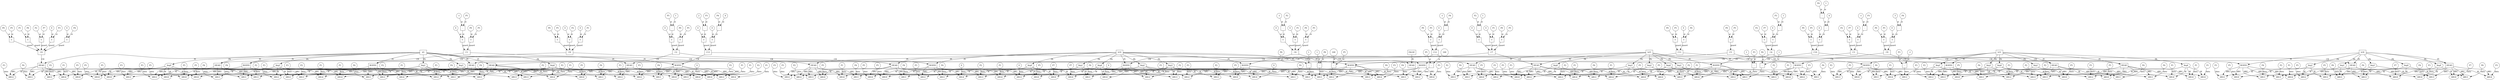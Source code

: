 // Horn Graph
digraph {
	"predicate_0" [label="h5"  nodeName="predicate_0" class=predicateName GNNNodeID=0 shape="box"]
	"predicateArgument_0" [label="Arg0"  nodeName="predicateArgument_0" class=predicateArgument GNNNodeID=1 shape="ellipse"]
		"predicate_0" -> "predicateArgument_0" [ label="PA"]
	"predicateArgument_1" [label="Arg1"  nodeName="predicateArgument_1" class=predicateArgument GNNNodeID=2 shape="ellipse"]
		"predicate_0" -> "predicateArgument_1" [ label="PA"]
	"predicateArgument_2" [label="Arg2"  nodeName="predicateArgument_2" class=predicateArgument GNNNodeID=3 shape="ellipse"]
		"predicate_0" -> "predicateArgument_2" [ label="PA"]
	"predicateArgument_3" [label="Arg3"  nodeName="predicateArgument_3" class=predicateArgument GNNNodeID=4 shape="ellipse"]
		"predicate_0" -> "predicateArgument_3" [ label="PA"]
	"predicateArgument_4" [label="Arg4"  nodeName="predicateArgument_4" class=predicateArgument GNNNodeID=5 shape="ellipse"]
		"predicate_0" -> "predicateArgument_4" [ label="PA"]
	"predicate_1" [label="h10"  nodeName="predicate_1" class=predicateName GNNNodeID=6 shape="box"]
	"predicateArgument_5" [label="Arg0"  nodeName="predicateArgument_5" class=predicateArgument GNNNodeID=7 shape="ellipse"]
		"predicate_1" -> "predicateArgument_5" [ label="PA"]
	"predicateArgument_6" [label="Arg1"  nodeName="predicateArgument_6" class=predicateArgument GNNNodeID=8 shape="ellipse"]
		"predicate_1" -> "predicateArgument_6" [ label="PA"]
	"predicateArgument_7" [label="Arg2"  nodeName="predicateArgument_7" class=predicateArgument GNNNodeID=9 shape="ellipse"]
		"predicate_1" -> "predicateArgument_7" [ label="PA"]
	"predicateArgument_8" [label="Arg3"  nodeName="predicateArgument_8" class=predicateArgument GNNNodeID=10 shape="ellipse"]
		"predicate_1" -> "predicateArgument_8" [ label="PA"]
	"predicateArgument_9" [label="Arg4"  nodeName="predicateArgument_9" class=predicateArgument GNNNodeID=11 shape="ellipse"]
		"predicate_1" -> "predicateArgument_9" [ label="PA"]
	"predicate_2" [label="h18"  nodeName="predicate_2" class=predicateName GNNNodeID=12 shape="box"]
	"predicateArgument_10" [label="Arg0"  nodeName="predicateArgument_10" class=predicateArgument GNNNodeID=13 shape="ellipse"]
		"predicate_2" -> "predicateArgument_10" [ label="PA"]
	"predicateArgument_11" [label="Arg1"  nodeName="predicateArgument_11" class=predicateArgument GNNNodeID=14 shape="ellipse"]
		"predicate_2" -> "predicateArgument_11" [ label="PA"]
	"predicateArgument_12" [label="Arg2"  nodeName="predicateArgument_12" class=predicateArgument GNNNodeID=15 shape="ellipse"]
		"predicate_2" -> "predicateArgument_12" [ label="PA"]
	"predicateArgument_13" [label="Arg3"  nodeName="predicateArgument_13" class=predicateArgument GNNNodeID=16 shape="ellipse"]
		"predicate_2" -> "predicateArgument_13" [ label="PA"]
	"predicateArgument_14" [label="Arg4"  nodeName="predicateArgument_14" class=predicateArgument GNNNodeID=17 shape="ellipse"]
		"predicate_2" -> "predicateArgument_14" [ label="PA"]
	"predicate_3" [label="h25"  nodeName="predicate_3" class=predicateName GNNNodeID=18 shape="box"]
	"predicateArgument_15" [label="Arg0"  nodeName="predicateArgument_15" class=predicateArgument GNNNodeID=19 shape="ellipse"]
		"predicate_3" -> "predicateArgument_15" [ label="PA"]
	"predicateArgument_16" [label="Arg1"  nodeName="predicateArgument_16" class=predicateArgument GNNNodeID=20 shape="ellipse"]
		"predicate_3" -> "predicateArgument_16" [ label="PA"]
	"predicateArgument_17" [label="Arg2"  nodeName="predicateArgument_17" class=predicateArgument GNNNodeID=21 shape="ellipse"]
		"predicate_3" -> "predicateArgument_17" [ label="PA"]
	"predicateArgument_18" [label="Arg3"  nodeName="predicateArgument_18" class=predicateArgument GNNNodeID=22 shape="ellipse"]
		"predicate_3" -> "predicateArgument_18" [ label="PA"]
	"predicateArgument_19" [label="Arg4"  nodeName="predicateArgument_19" class=predicateArgument GNNNodeID=23 shape="ellipse"]
		"predicate_3" -> "predicateArgument_19" [ label="PA"]
	"predicate_4" [label="h31"  nodeName="predicate_4" class=predicateName GNNNodeID=24 shape="box"]
	"predicateArgument_20" [label="Arg0"  nodeName="predicateArgument_20" class=predicateArgument GNNNodeID=25 shape="ellipse"]
		"predicate_4" -> "predicateArgument_20" [ label="PA"]
	"predicateArgument_21" [label="Arg1"  nodeName="predicateArgument_21" class=predicateArgument GNNNodeID=26 shape="ellipse"]
		"predicate_4" -> "predicateArgument_21" [ label="PA"]
	"predicateArgument_22" [label="Arg2"  nodeName="predicateArgument_22" class=predicateArgument GNNNodeID=27 shape="ellipse"]
		"predicate_4" -> "predicateArgument_22" [ label="PA"]
	"predicateArgument_23" [label="Arg3"  nodeName="predicateArgument_23" class=predicateArgument GNNNodeID=28 shape="ellipse"]
		"predicate_4" -> "predicateArgument_23" [ label="PA"]
	"predicateArgument_24" [label="Arg4"  nodeName="predicateArgument_24" class=predicateArgument GNNNodeID=29 shape="ellipse"]
		"predicate_4" -> "predicateArgument_24" [ label="PA"]
	"predicate_5" [label="FALSE"  nodeName="predicate_5" class=predicateName GNNNodeID=30 shape="box"]
	"clause_0" [label="C0"  nodeName="clause_0" class=clause GNNNodeID=31 shape="box"]
	"=_32" [label="="  nodeName="=_32" class=operator GNNNodeID=32 shape="square"]
		"=_32" -> "clause_0" [ label="guard"]
	"0_33" [label="0"  nodeName="0_33" class=constant GNNNodeID=33 shape="circle"]
		"0_33" -> "=_32" [ label="st"]
	"P3_34" [label="P3"  nodeName="P3_34" class=symbolicConstant GNNNodeID=34 shape="circle"]
		"P3_34" -> "=_32" [ label="st"]
	"=_35" [label="="  nodeName="=_35" class=operator GNNNodeID=35 shape="square"]
		"=_35" -> "clause_0" [ label="guard"]
	"0_36" [label="0"  nodeName="0_36" class=constant GNNNodeID=36 shape="circle"]
		"0_36" -> "=_35" [ label="st"]
	"P4_37" [label="P4"  nodeName="P4_37" class=symbolicConstant GNNNodeID=37 shape="circle"]
		"P4_37" -> "=_35" [ label="st"]
	"=_38" [label="="  nodeName="=_38" class=operator GNNNodeID=38 shape="square"]
		"=_38" -> "clause_0" [ label="guard"]
	"P0_39" [label="P0"  nodeName="P0_39" class=symbolicConstant GNNNodeID=39 shape="circle"]
		"P0_39" -> "=_38" [ label="st"]
	"P5_40" [label="P5"  nodeName="P5_40" class=symbolicConstant GNNNodeID=40 shape="circle"]
		"P5_40" -> "=_38" [ label="st"]
	"=_41" [label="="  nodeName="=_41" class=operator GNNNodeID=41 shape="square"]
		"=_41" -> "clause_0" [ label="guard"]
	"P1_42" [label="P1"  nodeName="P1_42" class=symbolicConstant GNNNodeID=42 shape="circle"]
		"P1_42" -> "=_41" [ label="st"]
	"P6_43" [label="P6"  nodeName="P6_43" class=symbolicConstant GNNNodeID=43 shape="circle"]
		"P6_43" -> "=_41" [ label="st"]
	"=_44" [label="="  nodeName="=_44" class=operator GNNNodeID=44 shape="square"]
		"=_44" -> "clause_0" [ label="guard"]
	"P2_45" [label="P2"  nodeName="P2_45" class=symbolicConstant GNNNodeID=45 shape="circle"]
		"P2_45" -> "=_44" [ label="st"]
	"P7_46" [label="P7"  nodeName="P7_46" class=symbolicConstant GNNNodeID=46 shape="circle"]
		"P7_46" -> "=_44" [ label="st"]
	"clauseHead_0" [label="HEAD"  nodeName="clauseHead_0" class=clauseHead GNNNodeID=47 shape="box"]
		"clause_0" -> "clauseHead_0" [ label="CH"]
		"predicate_0" -> "clauseHead_0" [ label="PI"]
	"clauseArgument_0" [label="ARG0"  nodeName="clauseArgument_0" class=clauseArg GNNNodeID=48 shape="ellipse"]
		"clauseHead_0" -> "clauseArgument_0" [ label="ARG"]
		"predicateArgument_0" -> "clauseArgument_0" [ label="AI"]
	"P5_49" [label="P5"  nodeName="P5_49" class=symbolicConstant GNNNodeID=49 shape="circle"]
		"P5_49" -> "clauseArgument_0" [ label="data"]
	"clauseArgument_1" [label="ARG1"  nodeName="clauseArgument_1" class=clauseArg GNNNodeID=50 shape="ellipse"]
		"clauseHead_0" -> "clauseArgument_1" [ label="ARG"]
		"predicateArgument_1" -> "clauseArgument_1" [ label="AI"]
	"P4_51" [label="P4"  nodeName="P4_51" class=symbolicConstant GNNNodeID=51 shape="circle"]
		"P4_51" -> "clauseArgument_1" [ label="data"]
	"clauseArgument_2" [label="ARG2"  nodeName="clauseArgument_2" class=clauseArg GNNNodeID=52 shape="ellipse"]
		"clauseHead_0" -> "clauseArgument_2" [ label="ARG"]
		"predicateArgument_2" -> "clauseArgument_2" [ label="AI"]
	"P3_53" [label="P3"  nodeName="P3_53" class=symbolicConstant GNNNodeID=53 shape="circle"]
		"P3_53" -> "clauseArgument_2" [ label="data"]
	"clauseArgument_3" [label="ARG3"  nodeName="clauseArgument_3" class=clauseArg GNNNodeID=54 shape="ellipse"]
		"clauseHead_0" -> "clauseArgument_3" [ label="ARG"]
		"predicateArgument_3" -> "clauseArgument_3" [ label="AI"]
	"P2_55" [label="P2"  nodeName="P2_55" class=symbolicConstant GNNNodeID=55 shape="circle"]
		"P2_55" -> "clauseArgument_3" [ label="data"]
	"clauseArgument_4" [label="ARG4"  nodeName="clauseArgument_4" class=clauseArg GNNNodeID=56 shape="ellipse"]
		"clauseHead_0" -> "clauseArgument_4" [ label="ARG"]
		"predicateArgument_4" -> "clauseArgument_4" [ label="AI"]
	"P1_57" [label="P1"  nodeName="P1_57" class=symbolicConstant GNNNodeID=57 shape="circle"]
		"P1_57" -> "clauseArgument_4" [ label="data"]
	"clause_1" [label="C1"  nodeName="clause_1" class=clause GNNNodeID=58 shape="box"]
	">=_59" [label="="  nodeName=">=_59" class=operator GNNNodeID=59 shape="square"]
		">=_59" -> "clause_1" [ label="guard"]
	"0_60" [label="0"  nodeName="0_60" class=constant GNNNodeID=60 shape="circle"]
		"0_60" -> ">=_59" [ label="st"]
	"-_61" [label="-"  nodeName="-_61" class=operator GNNNodeID=61 shape="square"]
		"-_61" -> ">=_59" [ label="st"]
	"-1_62" [label="-1"  nodeName="-1_62" class=constant GNNNodeID=62 shape="circle"]
		"-1_62" -> "-_61" [ label="st"]
	"P5_63" [label="P5"  nodeName="P5_63" class=symbolicConstant GNNNodeID=63 shape="circle"]
		"P5_63" -> "-_61" [ label="st"]
	"=_64" [label="="  nodeName="=_64" class=operator GNNNodeID=64 shape="square"]
		"=_64" -> "clause_1" [ label="guard"]
	"P0_65" [label="P0"  nodeName="P0_65" class=symbolicConstant GNNNodeID=65 shape="circle"]
		"P0_65" -> "=_64" [ label="st"]
	"P5_66" [label="P5"  nodeName="P5_66" class=symbolicConstant GNNNodeID=66 shape="circle"]
		"P5_66" -> "=_64" [ label="st"]
	"clauseHead_1" [label="HEAD"  nodeName="clauseHead_1" class=clauseHead GNNNodeID=67 shape="box"]
		"clause_1" -> "clauseHead_1" [ label="CH"]
		"predicate_1" -> "clauseHead_1" [ label="PI"]
	"clauseArgument_5" [label="ARG0"  nodeName="clauseArgument_5" class=clauseArg GNNNodeID=68 shape="ellipse"]
		"clauseHead_1" -> "clauseArgument_5" [ label="ARG"]
		"predicateArgument_5" -> "clauseArgument_5" [ label="AI"]
	"P5_69" [label="P5"  nodeName="P5_69" class=symbolicConstant GNNNodeID=69 shape="circle"]
		"P5_69" -> "clauseArgument_5" [ label="data"]
	"clauseArgument_6" [label="ARG1"  nodeName="clauseArgument_6" class=clauseArg GNNNodeID=70 shape="ellipse"]
		"clauseHead_1" -> "clauseArgument_6" [ label="ARG"]
		"predicateArgument_6" -> "clauseArgument_6" [ label="AI"]
	"P4_71" [label="P4"  nodeName="P4_71" class=symbolicConstant GNNNodeID=71 shape="circle"]
		"P4_71" -> "clauseArgument_6" [ label="data"]
	"clauseArgument_7" [label="ARG2"  nodeName="clauseArgument_7" class=clauseArg GNNNodeID=72 shape="ellipse"]
		"clauseHead_1" -> "clauseArgument_7" [ label="ARG"]
		"predicateArgument_7" -> "clauseArgument_7" [ label="AI"]
	"P3_73" [label="P3"  nodeName="P3_73" class=symbolicConstant GNNNodeID=73 shape="circle"]
		"P3_73" -> "clauseArgument_7" [ label="data"]
	"clauseArgument_8" [label="ARG3"  nodeName="clauseArgument_8" class=clauseArg GNNNodeID=74 shape="ellipse"]
		"clauseHead_1" -> "clauseArgument_8" [ label="ARG"]
		"predicateArgument_8" -> "clauseArgument_8" [ label="AI"]
	"P2_75" [label="P2"  nodeName="P2_75" class=symbolicConstant GNNNodeID=75 shape="circle"]
		"P2_75" -> "clauseArgument_8" [ label="data"]
	"clauseArgument_9" [label="ARG4"  nodeName="clauseArgument_9" class=clauseArg GNNNodeID=76 shape="ellipse"]
		"clauseHead_1" -> "clauseArgument_9" [ label="ARG"]
		"predicateArgument_9" -> "clauseArgument_9" [ label="AI"]
	"P1_77" [label="P1"  nodeName="P1_77" class=symbolicConstant GNNNodeID=77 shape="circle"]
		"P1_77" -> "clauseArgument_9" [ label="data"]
	"clauseBody_0" [label="BODY0"  nodeName="clauseBody_0" class=clauseBody GNNNodeID=78 shape="box"]
		"clause_1" -> "clauseBody_0" [ label="CB"]
		"predicate_0" -> "clauseBody_0" [ label="PI"]
	"clauseArgument_10" [label="ARG0"  nodeName="clauseArgument_10" class=clauseArg GNNNodeID=79 shape="ellipse"]
		"clauseBody_0" -> "clauseArgument_10" [ label="ARG"]
		"predicateArgument_0" -> "clauseArgument_10" [ label="AI"]
	"P5_80" [label="P5"  nodeName="P5_80" class=symbolicConstant GNNNodeID=80 shape="circle"]
		"P5_80" -> "clauseArgument_10" [ label="data"]
	"clauseArgument_11" [label="ARG1"  nodeName="clauseArgument_11" class=clauseArg GNNNodeID=81 shape="ellipse"]
		"clauseBody_0" -> "clauseArgument_11" [ label="ARG"]
		"predicateArgument_1" -> "clauseArgument_11" [ label="AI"]
	"P4_82" [label="P4"  nodeName="P4_82" class=symbolicConstant GNNNodeID=82 shape="circle"]
		"P4_82" -> "clauseArgument_11" [ label="data"]
	"clauseArgument_12" [label="ARG2"  nodeName="clauseArgument_12" class=clauseArg GNNNodeID=83 shape="ellipse"]
		"clauseBody_0" -> "clauseArgument_12" [ label="ARG"]
		"predicateArgument_2" -> "clauseArgument_12" [ label="AI"]
	"P3_84" [label="P3"  nodeName="P3_84" class=symbolicConstant GNNNodeID=84 shape="circle"]
		"P3_84" -> "clauseArgument_12" [ label="data"]
	"clauseArgument_13" [label="ARG3"  nodeName="clauseArgument_13" class=clauseArg GNNNodeID=85 shape="ellipse"]
		"clauseBody_0" -> "clauseArgument_13" [ label="ARG"]
		"predicateArgument_3" -> "clauseArgument_13" [ label="AI"]
	"P2_86" [label="P2"  nodeName="P2_86" class=symbolicConstant GNNNodeID=86 shape="circle"]
		"P2_86" -> "clauseArgument_13" [ label="data"]
	"clauseArgument_14" [label="ARG4"  nodeName="clauseArgument_14" class=clauseArg GNNNodeID=87 shape="ellipse"]
		"clauseBody_0" -> "clauseArgument_14" [ label="ARG"]
		"predicateArgument_4" -> "clauseArgument_14" [ label="AI"]
	"P1_88" [label="P1"  nodeName="P1_88" class=symbolicConstant GNNNodeID=88 shape="circle"]
		"P1_88" -> "clauseArgument_14" [ label="data"]
	"clause_2" [label="C2"  nodeName="clause_2" class=clause GNNNodeID=89 shape="box"]
	">=_90" [label="="  nodeName=">=_90" class=operator GNNNodeID=90 shape="square"]
		">=_90" -> "clause_2" [ label="guard"]
	"0_91" [label="0"  nodeName="0_91" class=constant GNNNodeID=91 shape="circle"]
		"0_91" -> ">=_90" [ label="st"]
	"-_92" [label="-"  nodeName="-_92" class=operator GNNNodeID=92 shape="square"]
		"-_92" -> ">=_90" [ label="st"]
	"P5_93" [label="P5"  nodeName="P5_93" class=symbolicConstant GNNNodeID=93 shape="circle"]
		"P5_93" -> "-_92" [ label="st"]
	"1_94" [label="1"  nodeName="1_94" class=constant GNNNodeID=94 shape="circle"]
		"1_94" -> "-_92" [ label="st"]
	"=_95" [label="="  nodeName="=_95" class=operator GNNNodeID=95 shape="square"]
		"=_95" -> "clause_2" [ label="guard"]
	"P0_96" [label="P0"  nodeName="P0_96" class=symbolicConstant GNNNodeID=96 shape="circle"]
		"P0_96" -> "=_95" [ label="st"]
	"P5_97" [label="P5"  nodeName="P5_97" class=symbolicConstant GNNNodeID=97 shape="circle"]
		"P5_97" -> "=_95" [ label="st"]
	"clauseHead_2" [label="HEAD"  nodeName="clauseHead_2" class=clauseHead GNNNodeID=98 shape="box"]
		"clause_2" -> "clauseHead_2" [ label="CH"]
		"predicate_1" -> "clauseHead_2" [ label="PI"]
	"clauseArgument_15" [label="ARG0"  nodeName="clauseArgument_15" class=clauseArg GNNNodeID=99 shape="ellipse"]
		"clauseHead_2" -> "clauseArgument_15" [ label="ARG"]
		"predicateArgument_5" -> "clauseArgument_15" [ label="AI"]
	"P5_100" [label="P5"  nodeName="P5_100" class=symbolicConstant GNNNodeID=100 shape="circle"]
		"P5_100" -> "clauseArgument_15" [ label="data"]
	"clauseArgument_16" [label="ARG1"  nodeName="clauseArgument_16" class=clauseArg GNNNodeID=101 shape="ellipse"]
		"clauseHead_2" -> "clauseArgument_16" [ label="ARG"]
		"predicateArgument_6" -> "clauseArgument_16" [ label="AI"]
	"P4_102" [label="P4"  nodeName="P4_102" class=symbolicConstant GNNNodeID=102 shape="circle"]
		"P4_102" -> "clauseArgument_16" [ label="data"]
	"clauseArgument_17" [label="ARG2"  nodeName="clauseArgument_17" class=clauseArg GNNNodeID=103 shape="ellipse"]
		"clauseHead_2" -> "clauseArgument_17" [ label="ARG"]
		"predicateArgument_7" -> "clauseArgument_17" [ label="AI"]
	"P3_104" [label="P3"  nodeName="P3_104" class=symbolicConstant GNNNodeID=104 shape="circle"]
		"P3_104" -> "clauseArgument_17" [ label="data"]
	"clauseArgument_18" [label="ARG3"  nodeName="clauseArgument_18" class=clauseArg GNNNodeID=105 shape="ellipse"]
		"clauseHead_2" -> "clauseArgument_18" [ label="ARG"]
		"predicateArgument_8" -> "clauseArgument_18" [ label="AI"]
	"P2_106" [label="P2"  nodeName="P2_106" class=symbolicConstant GNNNodeID=106 shape="circle"]
		"P2_106" -> "clauseArgument_18" [ label="data"]
	"clauseArgument_19" [label="ARG4"  nodeName="clauseArgument_19" class=clauseArg GNNNodeID=107 shape="ellipse"]
		"clauseHead_2" -> "clauseArgument_19" [ label="ARG"]
		"predicateArgument_9" -> "clauseArgument_19" [ label="AI"]
	"P1_108" [label="P1"  nodeName="P1_108" class=symbolicConstant GNNNodeID=108 shape="circle"]
		"P1_108" -> "clauseArgument_19" [ label="data"]
	"clauseBody_1" [label="BODY0"  nodeName="clauseBody_1" class=clauseBody GNNNodeID=109 shape="box"]
		"clause_2" -> "clauseBody_1" [ label="CB"]
		"predicate_0" -> "clauseBody_1" [ label="PI"]
	"clauseArgument_20" [label="ARG0"  nodeName="clauseArgument_20" class=clauseArg GNNNodeID=110 shape="ellipse"]
		"clauseBody_1" -> "clauseArgument_20" [ label="ARG"]
		"predicateArgument_0" -> "clauseArgument_20" [ label="AI"]
	"P5_111" [label="P5"  nodeName="P5_111" class=symbolicConstant GNNNodeID=111 shape="circle"]
		"P5_111" -> "clauseArgument_20" [ label="data"]
	"clauseArgument_21" [label="ARG1"  nodeName="clauseArgument_21" class=clauseArg GNNNodeID=112 shape="ellipse"]
		"clauseBody_1" -> "clauseArgument_21" [ label="ARG"]
		"predicateArgument_1" -> "clauseArgument_21" [ label="AI"]
	"P4_113" [label="P4"  nodeName="P4_113" class=symbolicConstant GNNNodeID=113 shape="circle"]
		"P4_113" -> "clauseArgument_21" [ label="data"]
	"clauseArgument_22" [label="ARG2"  nodeName="clauseArgument_22" class=clauseArg GNNNodeID=114 shape="ellipse"]
		"clauseBody_1" -> "clauseArgument_22" [ label="ARG"]
		"predicateArgument_2" -> "clauseArgument_22" [ label="AI"]
	"P3_115" [label="P3"  nodeName="P3_115" class=symbolicConstant GNNNodeID=115 shape="circle"]
		"P3_115" -> "clauseArgument_22" [ label="data"]
	"clauseArgument_23" [label="ARG3"  nodeName="clauseArgument_23" class=clauseArg GNNNodeID=116 shape="ellipse"]
		"clauseBody_1" -> "clauseArgument_23" [ label="ARG"]
		"predicateArgument_3" -> "clauseArgument_23" [ label="AI"]
	"P2_117" [label="P2"  nodeName="P2_117" class=symbolicConstant GNNNodeID=117 shape="circle"]
		"P2_117" -> "clauseArgument_23" [ label="data"]
	"clauseArgument_24" [label="ARG4"  nodeName="clauseArgument_24" class=clauseArg GNNNodeID=118 shape="ellipse"]
		"clauseBody_1" -> "clauseArgument_24" [ label="ARG"]
		"predicateArgument_4" -> "clauseArgument_24" [ label="AI"]
	"P1_119" [label="P1"  nodeName="P1_119" class=symbolicConstant GNNNodeID=119 shape="circle"]
		"P1_119" -> "clauseArgument_24" [ label="data"]
	"clause_3" [label="C3"  nodeName="clause_3" class=clause GNNNodeID=120 shape="box"]
	">=_121" [label="="  nodeName=">=_121" class=operator GNNNodeID=121 shape="square"]
		">=_121" -> "clause_3" [ label="guard"]
	"0_122" [label="0"  nodeName="0_122" class=constant GNNNodeID=122 shape="circle"]
		"0_122" -> ">=_121" [ label="st"]
	"-_123" [label="-"  nodeName="-_123" class=operator GNNNodeID=123 shape="square"]
		"-_123" -> ">=_121" [ label="st"]
	"-1_124" [label="-1"  nodeName="-1_124" class=constant GNNNodeID=124 shape="circle"]
		"-1_124" -> "-_123" [ label="st"]
	"P3_125" [label="P3"  nodeName="P3_125" class=symbolicConstant GNNNodeID=125 shape="circle"]
		"P3_125" -> "-_123" [ label="st"]
	"=_126" [label="="  nodeName="=_126" class=operator GNNNodeID=126 shape="square"]
		"=_126" -> "clause_3" [ label="guard"]
	"P2_127" [label="P2"  nodeName="P2_127" class=symbolicConstant GNNNodeID=127 shape="circle"]
		"P2_127" -> "=_126" [ label="st"]
	"P7_128" [label="P7"  nodeName="P7_128" class=symbolicConstant GNNNodeID=128 shape="circle"]
		"P7_128" -> "=_126" [ label="st"]
	"clauseHead_3" [label="HEAD"  nodeName="clauseHead_3" class=clauseHead GNNNodeID=129 shape="box"]
		"clause_3" -> "clauseHead_3" [ label="CH"]
		"predicate_2" -> "clauseHead_3" [ label="PI"]
	"clauseArgument_25" [label="ARG0"  nodeName="clauseArgument_25" class=clauseArg GNNNodeID=130 shape="ellipse"]
		"clauseHead_3" -> "clauseArgument_25" [ label="ARG"]
		"predicateArgument_10" -> "clauseArgument_25" [ label="AI"]
	"P7_131" [label="P7"  nodeName="P7_131" class=symbolicConstant GNNNodeID=131 shape="circle"]
		"P7_131" -> "clauseArgument_25" [ label="data"]
	"clauseArgument_26" [label="ARG1"  nodeName="clauseArgument_26" class=clauseArg GNNNodeID=132 shape="ellipse"]
		"clauseHead_3" -> "clauseArgument_26" [ label="ARG"]
		"predicateArgument_11" -> "clauseArgument_26" [ label="AI"]
	"P6_133" [label="P6"  nodeName="P6_133" class=symbolicConstant GNNNodeID=133 shape="circle"]
		"P6_133" -> "clauseArgument_26" [ label="data"]
	"clauseArgument_27" [label="ARG2"  nodeName="clauseArgument_27" class=clauseArg GNNNodeID=134 shape="ellipse"]
		"clauseHead_3" -> "clauseArgument_27" [ label="ARG"]
		"predicateArgument_12" -> "clauseArgument_27" [ label="AI"]
	"P5_135" [label="P5"  nodeName="P5_135" class=symbolicConstant GNNNodeID=135 shape="circle"]
		"P5_135" -> "clauseArgument_27" [ label="data"]
	"clauseArgument_28" [label="ARG3"  nodeName="clauseArgument_28" class=clauseArg GNNNodeID=136 shape="ellipse"]
		"clauseHead_3" -> "clauseArgument_28" [ label="ARG"]
		"predicateArgument_13" -> "clauseArgument_28" [ label="AI"]
	"P4_137" [label="P4"  nodeName="P4_137" class=symbolicConstant GNNNodeID=137 shape="circle"]
		"P4_137" -> "clauseArgument_28" [ label="data"]
	"clauseArgument_29" [label="ARG4"  nodeName="clauseArgument_29" class=clauseArg GNNNodeID=138 shape="ellipse"]
		"clauseHead_3" -> "clauseArgument_29" [ label="ARG"]
		"predicateArgument_14" -> "clauseArgument_29" [ label="AI"]
	"P3_139" [label="P3"  nodeName="P3_139" class=symbolicConstant GNNNodeID=139 shape="circle"]
		"P3_139" -> "clauseArgument_29" [ label="data"]
	"clauseBody_2" [label="BODY0"  nodeName="clauseBody_2" class=clauseBody GNNNodeID=140 shape="box"]
		"clause_3" -> "clauseBody_2" [ label="CB"]
		"predicate_1" -> "clauseBody_2" [ label="PI"]
	"clauseArgument_30" [label="ARG0"  nodeName="clauseArgument_30" class=clauseArg GNNNodeID=141 shape="ellipse"]
		"clauseBody_2" -> "clauseArgument_30" [ label="ARG"]
		"predicateArgument_5" -> "clauseArgument_30" [ label="AI"]
	"P7_142" [label="P7"  nodeName="P7_142" class=symbolicConstant GNNNodeID=142 shape="circle"]
		"P7_142" -> "clauseArgument_30" [ label="data"]
	"clauseArgument_31" [label="ARG1"  nodeName="clauseArgument_31" class=clauseArg GNNNodeID=143 shape="ellipse"]
		"clauseBody_2" -> "clauseArgument_31" [ label="ARG"]
		"predicateArgument_6" -> "clauseArgument_31" [ label="AI"]
	"-_144" [label="-"  nodeName="-_144" class=operator GNNNodeID=144 shape="square"]
		"-_144" -> "clauseArgument_31" [ label="data"]
	"P6_145" [label="P6"  nodeName="P6_145" class=symbolicConstant GNNNodeID=145 shape="circle"]
		"P6_145" -> "-_144" [ label="st"]
	"1_146" [label="1"  nodeName="1_146" class=constant GNNNodeID=146 shape="circle"]
		"1_146" -> "-_144" [ label="st"]
	"clauseArgument_32" [label="ARG2"  nodeName="clauseArgument_32" class=clauseArg GNNNodeID=147 shape="ellipse"]
		"clauseBody_2" -> "clauseArgument_32" [ label="ARG"]
		"predicateArgument_7" -> "clauseArgument_32" [ label="AI"]
	"-_148" [label="-"  nodeName="-_148" class=operator GNNNodeID=148 shape="square"]
		"-_148" -> "clauseArgument_32" [ label="data"]
	"P5_149" [label="P5"  nodeName="P5_149" class=symbolicConstant GNNNodeID=149 shape="circle"]
		"P5_149" -> "-_148" [ label="st"]
	"100_150" [label="100"  nodeName="100_150" class=constant GNNNodeID=150 shape="circle"]
		"100_150" -> "-_148" [ label="st"]
	"clauseArgument_33" [label="ARG3"  nodeName="clauseArgument_33" class=clauseArg GNNNodeID=151 shape="ellipse"]
		"clauseBody_2" -> "clauseArgument_33" [ label="ARG"]
		"predicateArgument_8" -> "clauseArgument_33" [ label="AI"]
	"P4_152" [label="P4"  nodeName="P4_152" class=symbolicConstant GNNNodeID=152 shape="circle"]
		"P4_152" -> "clauseArgument_33" [ label="data"]
	"clauseArgument_34" [label="ARG4"  nodeName="clauseArgument_34" class=clauseArg GNNNodeID=153 shape="ellipse"]
		"clauseBody_2" -> "clauseArgument_34" [ label="ARG"]
		"predicateArgument_9" -> "clauseArgument_34" [ label="AI"]
	"P3_154" [label="P3"  nodeName="P3_154" class=symbolicConstant GNNNodeID=154 shape="circle"]
		"P3_154" -> "clauseArgument_34" [ label="data"]
	"clause_4" [label="C4"  nodeName="clause_4" class=clause GNNNodeID=155 shape="box"]
	">=_156" [label="="  nodeName=">=_156" class=operator GNNNodeID=156 shape="square"]
		">=_156" -> "clause_4" [ label="guard"]
	"0_157" [label="0"  nodeName="0_157" class=constant GNNNodeID=157 shape="circle"]
		"0_157" -> ">=_156" [ label="st"]
	"-_158" [label="-"  nodeName="-_158" class=operator GNNNodeID=158 shape="square"]
		"-_158" -> ">=_156" [ label="st"]
	"P3_159" [label="P3"  nodeName="P3_159" class=symbolicConstant GNNNodeID=159 shape="circle"]
		"P3_159" -> "-_158" [ label="st"]
	"1_160" [label="1"  nodeName="1_160" class=constant GNNNodeID=160 shape="circle"]
		"1_160" -> "-_158" [ label="st"]
	"=_161" [label="="  nodeName="=_161" class=operator GNNNodeID=161 shape="square"]
		"=_161" -> "clause_4" [ label="guard"]
	"P2_162" [label="P2"  nodeName="P2_162" class=symbolicConstant GNNNodeID=162 shape="circle"]
		"P2_162" -> "=_161" [ label="st"]
	"P7_163" [label="P7"  nodeName="P7_163" class=symbolicConstant GNNNodeID=163 shape="circle"]
		"P7_163" -> "=_161" [ label="st"]
	"clauseHead_4" [label="HEAD"  nodeName="clauseHead_4" class=clauseHead GNNNodeID=164 shape="box"]
		"clause_4" -> "clauseHead_4" [ label="CH"]
		"predicate_2" -> "clauseHead_4" [ label="PI"]
	"clauseArgument_35" [label="ARG0"  nodeName="clauseArgument_35" class=clauseArg GNNNodeID=165 shape="ellipse"]
		"clauseHead_4" -> "clauseArgument_35" [ label="ARG"]
		"predicateArgument_10" -> "clauseArgument_35" [ label="AI"]
	"P7_166" [label="P7"  nodeName="P7_166" class=symbolicConstant GNNNodeID=166 shape="circle"]
		"P7_166" -> "clauseArgument_35" [ label="data"]
	"clauseArgument_36" [label="ARG1"  nodeName="clauseArgument_36" class=clauseArg GNNNodeID=167 shape="ellipse"]
		"clauseHead_4" -> "clauseArgument_36" [ label="ARG"]
		"predicateArgument_11" -> "clauseArgument_36" [ label="AI"]
	"P6_168" [label="P6"  nodeName="P6_168" class=symbolicConstant GNNNodeID=168 shape="circle"]
		"P6_168" -> "clauseArgument_36" [ label="data"]
	"clauseArgument_37" [label="ARG2"  nodeName="clauseArgument_37" class=clauseArg GNNNodeID=169 shape="ellipse"]
		"clauseHead_4" -> "clauseArgument_37" [ label="ARG"]
		"predicateArgument_12" -> "clauseArgument_37" [ label="AI"]
	"P5_170" [label="P5"  nodeName="P5_170" class=symbolicConstant GNNNodeID=170 shape="circle"]
		"P5_170" -> "clauseArgument_37" [ label="data"]
	"clauseArgument_38" [label="ARG3"  nodeName="clauseArgument_38" class=clauseArg GNNNodeID=171 shape="ellipse"]
		"clauseHead_4" -> "clauseArgument_38" [ label="ARG"]
		"predicateArgument_13" -> "clauseArgument_38" [ label="AI"]
	"P4_172" [label="P4"  nodeName="P4_172" class=symbolicConstant GNNNodeID=172 shape="circle"]
		"P4_172" -> "clauseArgument_38" [ label="data"]
	"clauseArgument_39" [label="ARG4"  nodeName="clauseArgument_39" class=clauseArg GNNNodeID=173 shape="ellipse"]
		"clauseHead_4" -> "clauseArgument_39" [ label="ARG"]
		"predicateArgument_14" -> "clauseArgument_39" [ label="AI"]
	"P3_174" [label="P3"  nodeName="P3_174" class=symbolicConstant GNNNodeID=174 shape="circle"]
		"P3_174" -> "clauseArgument_39" [ label="data"]
	"clauseBody_3" [label="BODY0"  nodeName="clauseBody_3" class=clauseBody GNNNodeID=175 shape="box"]
		"clause_4" -> "clauseBody_3" [ label="CB"]
		"predicate_1" -> "clauseBody_3" [ label="PI"]
	"clauseArgument_40" [label="ARG0"  nodeName="clauseArgument_40" class=clauseArg GNNNodeID=176 shape="ellipse"]
		"clauseBody_3" -> "clauseArgument_40" [ label="ARG"]
		"predicateArgument_5" -> "clauseArgument_40" [ label="AI"]
	"P7_177" [label="P7"  nodeName="P7_177" class=symbolicConstant GNNNodeID=177 shape="circle"]
		"P7_177" -> "clauseArgument_40" [ label="data"]
	"clauseArgument_41" [label="ARG1"  nodeName="clauseArgument_41" class=clauseArg GNNNodeID=178 shape="ellipse"]
		"clauseBody_3" -> "clauseArgument_41" [ label="ARG"]
		"predicateArgument_6" -> "clauseArgument_41" [ label="AI"]
	"-_179" [label="-"  nodeName="-_179" class=operator GNNNodeID=179 shape="square"]
		"-_179" -> "clauseArgument_41" [ label="data"]
	"P6_180" [label="P6"  nodeName="P6_180" class=symbolicConstant GNNNodeID=180 shape="circle"]
		"P6_180" -> "-_179" [ label="st"]
	"1_181" [label="1"  nodeName="1_181" class=constant GNNNodeID=181 shape="circle"]
		"1_181" -> "-_179" [ label="st"]
	"clauseArgument_42" [label="ARG2"  nodeName="clauseArgument_42" class=clauseArg GNNNodeID=182 shape="ellipse"]
		"clauseBody_3" -> "clauseArgument_42" [ label="ARG"]
		"predicateArgument_7" -> "clauseArgument_42" [ label="AI"]
	"-_183" [label="-"  nodeName="-_183" class=operator GNNNodeID=183 shape="square"]
		"-_183" -> "clauseArgument_42" [ label="data"]
	"P5_184" [label="P5"  nodeName="P5_184" class=symbolicConstant GNNNodeID=184 shape="circle"]
		"P5_184" -> "-_183" [ label="st"]
	"100_185" [label="100"  nodeName="100_185" class=constant GNNNodeID=185 shape="circle"]
		"100_185" -> "-_183" [ label="st"]
	"clauseArgument_43" [label="ARG3"  nodeName="clauseArgument_43" class=clauseArg GNNNodeID=186 shape="ellipse"]
		"clauseBody_3" -> "clauseArgument_43" [ label="ARG"]
		"predicateArgument_8" -> "clauseArgument_43" [ label="AI"]
	"P4_187" [label="P4"  nodeName="P4_187" class=symbolicConstant GNNNodeID=187 shape="circle"]
		"P4_187" -> "clauseArgument_43" [ label="data"]
	"clauseArgument_44" [label="ARG4"  nodeName="clauseArgument_44" class=clauseArg GNNNodeID=188 shape="ellipse"]
		"clauseBody_3" -> "clauseArgument_44" [ label="ARG"]
		"predicateArgument_9" -> "clauseArgument_44" [ label="AI"]
	"P3_189" [label="P3"  nodeName="P3_189" class=symbolicConstant GNNNodeID=189 shape="circle"]
		"P3_189" -> "clauseArgument_44" [ label="data"]
	"clause_5" [label="C5"  nodeName="clause_5" class=clause GNNNodeID=190 shape="box"]
	"=_191" [label="="  nodeName="=_191" class=operator GNNNodeID=191 shape="square"]
		"=_191" -> "clause_5" [ label="guard"]
	"P0_192" [label="P0"  nodeName="P0_192" class=symbolicConstant GNNNodeID=192 shape="circle"]
		"P0_192" -> "=_191" [ label="st"]
	"P5_193" [label="P5"  nodeName="P5_193" class=symbolicConstant GNNNodeID=193 shape="circle"]
		"P5_193" -> "=_191" [ label="st"]
	"clauseHead_5" [label="HEAD"  nodeName="clauseHead_5" class=clauseHead GNNNodeID=194 shape="box"]
		"clause_5" -> "clauseHead_5" [ label="CH"]
		"predicate_0" -> "clauseHead_5" [ label="PI"]
	"clauseArgument_45" [label="ARG0"  nodeName="clauseArgument_45" class=clauseArg GNNNodeID=195 shape="ellipse"]
		"clauseHead_5" -> "clauseArgument_45" [ label="ARG"]
		"predicateArgument_0" -> "clauseArgument_45" [ label="AI"]
	"P5_196" [label="P5"  nodeName="P5_196" class=symbolicConstant GNNNodeID=196 shape="circle"]
		"P5_196" -> "clauseArgument_45" [ label="data"]
	"clauseArgument_46" [label="ARG1"  nodeName="clauseArgument_46" class=clauseArg GNNNodeID=197 shape="ellipse"]
		"clauseHead_5" -> "clauseArgument_46" [ label="ARG"]
		"predicateArgument_1" -> "clauseArgument_46" [ label="AI"]
	"P4_198" [label="P4"  nodeName="P4_198" class=symbolicConstant GNNNodeID=198 shape="circle"]
		"P4_198" -> "clauseArgument_46" [ label="data"]
	"clauseArgument_47" [label="ARG2"  nodeName="clauseArgument_47" class=clauseArg GNNNodeID=199 shape="ellipse"]
		"clauseHead_5" -> "clauseArgument_47" [ label="ARG"]
		"predicateArgument_2" -> "clauseArgument_47" [ label="AI"]
	"P3_200" [label="P3"  nodeName="P3_200" class=symbolicConstant GNNNodeID=200 shape="circle"]
		"P3_200" -> "clauseArgument_47" [ label="data"]
	"clauseArgument_48" [label="ARG3"  nodeName="clauseArgument_48" class=clauseArg GNNNodeID=201 shape="ellipse"]
		"clauseHead_5" -> "clauseArgument_48" [ label="ARG"]
		"predicateArgument_3" -> "clauseArgument_48" [ label="AI"]
	"P2_202" [label="P2"  nodeName="P2_202" class=symbolicConstant GNNNodeID=202 shape="circle"]
		"P2_202" -> "clauseArgument_48" [ label="data"]
	"clauseArgument_49" [label="ARG4"  nodeName="clauseArgument_49" class=clauseArg GNNNodeID=203 shape="ellipse"]
		"clauseHead_5" -> "clauseArgument_49" [ label="ARG"]
		"predicateArgument_4" -> "clauseArgument_49" [ label="AI"]
	"P1_204" [label="P1"  nodeName="P1_204" class=symbolicConstant GNNNodeID=204 shape="circle"]
		"P1_204" -> "clauseArgument_49" [ label="data"]
	"clauseBody_4" [label="BODY0"  nodeName="clauseBody_4" class=clauseBody GNNNodeID=205 shape="box"]
		"clause_5" -> "clauseBody_4" [ label="CB"]
		"predicate_2" -> "clauseBody_4" [ label="PI"]
	"clauseArgument_50" [label="ARG0"  nodeName="clauseArgument_50" class=clauseArg GNNNodeID=206 shape="ellipse"]
		"clauseBody_4" -> "clauseArgument_50" [ label="ARG"]
		"predicateArgument_10" -> "clauseArgument_50" [ label="AI"]
	"P5_207" [label="P5"  nodeName="P5_207" class=symbolicConstant GNNNodeID=207 shape="circle"]
		"P5_207" -> "clauseArgument_50" [ label="data"]
	"clauseArgument_51" [label="ARG1"  nodeName="clauseArgument_51" class=clauseArg GNNNodeID=208 shape="ellipse"]
		"clauseBody_4" -> "clauseArgument_51" [ label="ARG"]
		"predicateArgument_11" -> "clauseArgument_51" [ label="AI"]
	"P4_209" [label="P4"  nodeName="P4_209" class=symbolicConstant GNNNodeID=209 shape="circle"]
		"P4_209" -> "clauseArgument_51" [ label="data"]
	"clauseArgument_52" [label="ARG2"  nodeName="clauseArgument_52" class=clauseArg GNNNodeID=210 shape="ellipse"]
		"clauseBody_4" -> "clauseArgument_52" [ label="ARG"]
		"predicateArgument_12" -> "clauseArgument_52" [ label="AI"]
	"P3_211" [label="P3"  nodeName="P3_211" class=symbolicConstant GNNNodeID=211 shape="circle"]
		"P3_211" -> "clauseArgument_52" [ label="data"]
	"clauseArgument_53" [label="ARG3"  nodeName="clauseArgument_53" class=clauseArg GNNNodeID=212 shape="ellipse"]
		"clauseBody_4" -> "clauseArgument_53" [ label="ARG"]
		"predicateArgument_13" -> "clauseArgument_53" [ label="AI"]
	"P2_213" [label="P2"  nodeName="P2_213" class=symbolicConstant GNNNodeID=213 shape="circle"]
		"P2_213" -> "clauseArgument_53" [ label="data"]
	"clauseArgument_54" [label="ARG4"  nodeName="clauseArgument_54" class=clauseArg GNNNodeID=214 shape="ellipse"]
		"clauseBody_4" -> "clauseArgument_54" [ label="ARG"]
		"predicateArgument_14" -> "clauseArgument_54" [ label="AI"]
	"P1_215" [label="P1"  nodeName="P1_215" class=symbolicConstant GNNNodeID=215 shape="circle"]
		"P1_215" -> "clauseArgument_54" [ label="data"]
	"clause_6" [label="C6"  nodeName="clause_6" class=clause GNNNodeID=216 shape="box"]
	">=_217" [label="="  nodeName=">=_217" class=operator GNNNodeID=217 shape="square"]
		">=_217" -> "clause_6" [ label="guard"]
	"0_218" [label="0"  nodeName="0_218" class=constant GNNNodeID=218 shape="circle"]
		"0_218" -> ">=_217" [ label="st"]
	"-_219" [label="-"  nodeName="-_219" class=operator GNNNodeID=219 shape="square"]
		"-_219" -> ">=_217" [ label="st"]
	"-1_220" [label="-1"  nodeName="-1_220" class=constant GNNNodeID=220 shape="circle"]
		"-1_220" -> "-_219" [ label="st"]
	"P2_221" [label="P2"  nodeName="P2_221" class=symbolicConstant GNNNodeID=221 shape="circle"]
		"P2_221" -> "-_219" [ label="st"]
	"=_222" [label="="  nodeName="=_222" class=operator GNNNodeID=222 shape="square"]
		"=_222" -> "clause_6" [ label="guard"]
	"0_223" [label="0"  nodeName="0_223" class=constant GNNNodeID=223 shape="circle"]
		"0_223" -> "=_222" [ label="st"]
	"P1_224" [label="P1"  nodeName="P1_224" class=symbolicConstant GNNNodeID=224 shape="circle"]
		"P1_224" -> "=_222" [ label="st"]
	"=_225" [label="="  nodeName="=_225" class=operator GNNNodeID=225 shape="square"]
		"=_225" -> "clause_6" [ label="guard"]
	"P0_226" [label="P0"  nodeName="P0_226" class=symbolicConstant GNNNodeID=226 shape="circle"]
		"P0_226" -> "=_225" [ label="st"]
	"P5_227" [label="P5"  nodeName="P5_227" class=symbolicConstant GNNNodeID=227 shape="circle"]
		"P5_227" -> "=_225" [ label="st"]
	"clauseHead_6" [label="HEAD"  nodeName="clauseHead_6" class=clauseHead GNNNodeID=228 shape="box"]
		"clause_6" -> "clauseHead_6" [ label="CH"]
		"predicate_3" -> "clauseHead_6" [ label="PI"]
	"clauseArgument_55" [label="ARG0"  nodeName="clauseArgument_55" class=clauseArg GNNNodeID=229 shape="ellipse"]
		"clauseHead_6" -> "clauseArgument_55" [ label="ARG"]
		"predicateArgument_15" -> "clauseArgument_55" [ label="AI"]
	"P5_230" [label="P5"  nodeName="P5_230" class=symbolicConstant GNNNodeID=230 shape="circle"]
		"P5_230" -> "clauseArgument_55" [ label="data"]
	"clauseArgument_56" [label="ARG1"  nodeName="clauseArgument_56" class=clauseArg GNNNodeID=231 shape="ellipse"]
		"clauseHead_6" -> "clauseArgument_56" [ label="ARG"]
		"predicateArgument_16" -> "clauseArgument_56" [ label="AI"]
	"P4_232" [label="P4"  nodeName="P4_232" class=symbolicConstant GNNNodeID=232 shape="circle"]
		"P4_232" -> "clauseArgument_56" [ label="data"]
	"clauseArgument_57" [label="ARG2"  nodeName="clauseArgument_57" class=clauseArg GNNNodeID=233 shape="ellipse"]
		"clauseHead_6" -> "clauseArgument_57" [ label="ARG"]
		"predicateArgument_17" -> "clauseArgument_57" [ label="AI"]
	"P3_234" [label="P3"  nodeName="P3_234" class=symbolicConstant GNNNodeID=234 shape="circle"]
		"P3_234" -> "clauseArgument_57" [ label="data"]
	"clauseArgument_58" [label="ARG3"  nodeName="clauseArgument_58" class=clauseArg GNNNodeID=235 shape="ellipse"]
		"clauseHead_6" -> "clauseArgument_58" [ label="ARG"]
		"predicateArgument_18" -> "clauseArgument_58" [ label="AI"]
	"P2_236" [label="P2"  nodeName="P2_236" class=symbolicConstant GNNNodeID=236 shape="circle"]
		"P2_236" -> "clauseArgument_58" [ label="data"]
	"clauseArgument_59" [label="ARG4"  nodeName="clauseArgument_59" class=clauseArg GNNNodeID=237 shape="ellipse"]
		"clauseHead_6" -> "clauseArgument_59" [ label="ARG"]
		"predicateArgument_19" -> "clauseArgument_59" [ label="AI"]
	"P1_238" [label="P1"  nodeName="P1_238" class=symbolicConstant GNNNodeID=238 shape="circle"]
		"P1_238" -> "clauseArgument_59" [ label="data"]
	"clauseBody_5" [label="BODY0"  nodeName="clauseBody_5" class=clauseBody GNNNodeID=239 shape="box"]
		"clause_6" -> "clauseBody_5" [ label="CB"]
		"predicate_1" -> "clauseBody_5" [ label="PI"]
	"clauseArgument_60" [label="ARG0"  nodeName="clauseArgument_60" class=clauseArg GNNNodeID=240 shape="ellipse"]
		"clauseBody_5" -> "clauseArgument_60" [ label="ARG"]
		"predicateArgument_5" -> "clauseArgument_60" [ label="AI"]
	"P5_241" [label="P5"  nodeName="P5_241" class=symbolicConstant GNNNodeID=241 shape="circle"]
		"P5_241" -> "clauseArgument_60" [ label="data"]
	"clauseArgument_61" [label="ARG1"  nodeName="clauseArgument_61" class=clauseArg GNNNodeID=242 shape="ellipse"]
		"clauseBody_5" -> "clauseArgument_61" [ label="ARG"]
		"predicateArgument_6" -> "clauseArgument_61" [ label="AI"]
	"P4_243" [label="P4"  nodeName="P4_243" class=symbolicConstant GNNNodeID=243 shape="circle"]
		"P4_243" -> "clauseArgument_61" [ label="data"]
	"clauseArgument_62" [label="ARG2"  nodeName="clauseArgument_62" class=clauseArg GNNNodeID=244 shape="ellipse"]
		"clauseBody_5" -> "clauseArgument_62" [ label="ARG"]
		"predicateArgument_7" -> "clauseArgument_62" [ label="AI"]
	"P3_245" [label="P3"  nodeName="P3_245" class=symbolicConstant GNNNodeID=245 shape="circle"]
		"P3_245" -> "clauseArgument_62" [ label="data"]
	"clauseArgument_63" [label="ARG3"  nodeName="clauseArgument_63" class=clauseArg GNNNodeID=246 shape="ellipse"]
		"clauseBody_5" -> "clauseArgument_63" [ label="ARG"]
		"predicateArgument_8" -> "clauseArgument_63" [ label="AI"]
	"P2_247" [label="P2"  nodeName="P2_247" class=symbolicConstant GNNNodeID=247 shape="circle"]
		"P2_247" -> "clauseArgument_63" [ label="data"]
	"clauseArgument_64" [label="ARG4"  nodeName="clauseArgument_64" class=clauseArg GNNNodeID=248 shape="ellipse"]
		"clauseBody_5" -> "clauseArgument_64" [ label="ARG"]
		"predicateArgument_9" -> "clauseArgument_64" [ label="AI"]
	"0_249" [label="0"  nodeName="0_249" class=constant GNNNodeID=249 shape="circle"]
		"0_249" -> "clauseArgument_64" [ label="data"]
	"clause_7" [label="C7"  nodeName="clause_7" class=clause GNNNodeID=250 shape="box"]
	">=_251" [label="="  nodeName=">=_251" class=operator GNNNodeID=251 shape="square"]
		">=_251" -> "clause_7" [ label="guard"]
	"0_252" [label="0"  nodeName="0_252" class=constant GNNNodeID=252 shape="circle"]
		"0_252" -> ">=_251" [ label="st"]
	"-_253" [label="-"  nodeName="-_253" class=operator GNNNodeID=253 shape="square"]
		"-_253" -> ">=_251" [ label="st"]
	"P2_254" [label="P2"  nodeName="P2_254" class=symbolicConstant GNNNodeID=254 shape="circle"]
		"P2_254" -> "-_253" [ label="st"]
	"1_255" [label="1"  nodeName="1_255" class=constant GNNNodeID=255 shape="circle"]
		"1_255" -> "-_253" [ label="st"]
	"=_256" [label="="  nodeName="=_256" class=operator GNNNodeID=256 shape="square"]
		"=_256" -> "clause_7" [ label="guard"]
	"0_257" [label="0"  nodeName="0_257" class=constant GNNNodeID=257 shape="circle"]
		"0_257" -> "=_256" [ label="st"]
	"P1_258" [label="P1"  nodeName="P1_258" class=symbolicConstant GNNNodeID=258 shape="circle"]
		"P1_258" -> "=_256" [ label="st"]
	"=_259" [label="="  nodeName="=_259" class=operator GNNNodeID=259 shape="square"]
		"=_259" -> "clause_7" [ label="guard"]
	"P0_260" [label="P0"  nodeName="P0_260" class=symbolicConstant GNNNodeID=260 shape="circle"]
		"P0_260" -> "=_259" [ label="st"]
	"P5_261" [label="P5"  nodeName="P5_261" class=symbolicConstant GNNNodeID=261 shape="circle"]
		"P5_261" -> "=_259" [ label="st"]
	"clauseHead_7" [label="HEAD"  nodeName="clauseHead_7" class=clauseHead GNNNodeID=262 shape="box"]
		"clause_7" -> "clauseHead_7" [ label="CH"]
		"predicate_3" -> "clauseHead_7" [ label="PI"]
	"clauseArgument_65" [label="ARG0"  nodeName="clauseArgument_65" class=clauseArg GNNNodeID=263 shape="ellipse"]
		"clauseHead_7" -> "clauseArgument_65" [ label="ARG"]
		"predicateArgument_15" -> "clauseArgument_65" [ label="AI"]
	"P5_264" [label="P5"  nodeName="P5_264" class=symbolicConstant GNNNodeID=264 shape="circle"]
		"P5_264" -> "clauseArgument_65" [ label="data"]
	"clauseArgument_66" [label="ARG1"  nodeName="clauseArgument_66" class=clauseArg GNNNodeID=265 shape="ellipse"]
		"clauseHead_7" -> "clauseArgument_66" [ label="ARG"]
		"predicateArgument_16" -> "clauseArgument_66" [ label="AI"]
	"P4_266" [label="P4"  nodeName="P4_266" class=symbolicConstant GNNNodeID=266 shape="circle"]
		"P4_266" -> "clauseArgument_66" [ label="data"]
	"clauseArgument_67" [label="ARG2"  nodeName="clauseArgument_67" class=clauseArg GNNNodeID=267 shape="ellipse"]
		"clauseHead_7" -> "clauseArgument_67" [ label="ARG"]
		"predicateArgument_17" -> "clauseArgument_67" [ label="AI"]
	"P3_268" [label="P3"  nodeName="P3_268" class=symbolicConstant GNNNodeID=268 shape="circle"]
		"P3_268" -> "clauseArgument_67" [ label="data"]
	"clauseArgument_68" [label="ARG3"  nodeName="clauseArgument_68" class=clauseArg GNNNodeID=269 shape="ellipse"]
		"clauseHead_7" -> "clauseArgument_68" [ label="ARG"]
		"predicateArgument_18" -> "clauseArgument_68" [ label="AI"]
	"P2_270" [label="P2"  nodeName="P2_270" class=symbolicConstant GNNNodeID=270 shape="circle"]
		"P2_270" -> "clauseArgument_68" [ label="data"]
	"clauseArgument_69" [label="ARG4"  nodeName="clauseArgument_69" class=clauseArg GNNNodeID=271 shape="ellipse"]
		"clauseHead_7" -> "clauseArgument_69" [ label="ARG"]
		"predicateArgument_19" -> "clauseArgument_69" [ label="AI"]
	"P1_272" [label="P1"  nodeName="P1_272" class=symbolicConstant GNNNodeID=272 shape="circle"]
		"P1_272" -> "clauseArgument_69" [ label="data"]
	"clauseBody_6" [label="BODY0"  nodeName="clauseBody_6" class=clauseBody GNNNodeID=273 shape="box"]
		"clause_7" -> "clauseBody_6" [ label="CB"]
		"predicate_1" -> "clauseBody_6" [ label="PI"]
	"clauseArgument_70" [label="ARG0"  nodeName="clauseArgument_70" class=clauseArg GNNNodeID=274 shape="ellipse"]
		"clauseBody_6" -> "clauseArgument_70" [ label="ARG"]
		"predicateArgument_5" -> "clauseArgument_70" [ label="AI"]
	"P5_275" [label="P5"  nodeName="P5_275" class=symbolicConstant GNNNodeID=275 shape="circle"]
		"P5_275" -> "clauseArgument_70" [ label="data"]
	"clauseArgument_71" [label="ARG1"  nodeName="clauseArgument_71" class=clauseArg GNNNodeID=276 shape="ellipse"]
		"clauseBody_6" -> "clauseArgument_71" [ label="ARG"]
		"predicateArgument_6" -> "clauseArgument_71" [ label="AI"]
	"P4_277" [label="P4"  nodeName="P4_277" class=symbolicConstant GNNNodeID=277 shape="circle"]
		"P4_277" -> "clauseArgument_71" [ label="data"]
	"clauseArgument_72" [label="ARG2"  nodeName="clauseArgument_72" class=clauseArg GNNNodeID=278 shape="ellipse"]
		"clauseBody_6" -> "clauseArgument_72" [ label="ARG"]
		"predicateArgument_7" -> "clauseArgument_72" [ label="AI"]
	"P3_279" [label="P3"  nodeName="P3_279" class=symbolicConstant GNNNodeID=279 shape="circle"]
		"P3_279" -> "clauseArgument_72" [ label="data"]
	"clauseArgument_73" [label="ARG3"  nodeName="clauseArgument_73" class=clauseArg GNNNodeID=280 shape="ellipse"]
		"clauseBody_6" -> "clauseArgument_73" [ label="ARG"]
		"predicateArgument_8" -> "clauseArgument_73" [ label="AI"]
	"P2_281" [label="P2"  nodeName="P2_281" class=symbolicConstant GNNNodeID=281 shape="circle"]
		"P2_281" -> "clauseArgument_73" [ label="data"]
	"clauseArgument_74" [label="ARG4"  nodeName="clauseArgument_74" class=clauseArg GNNNodeID=282 shape="ellipse"]
		"clauseBody_6" -> "clauseArgument_74" [ label="ARG"]
		"predicateArgument_9" -> "clauseArgument_74" [ label="AI"]
	"0_283" [label="0"  nodeName="0_283" class=constant GNNNodeID=283 shape="circle"]
		"0_283" -> "clauseArgument_74" [ label="data"]
	"clause_8" [label="C8"  nodeName="clause_8" class=clause GNNNodeID=284 shape="box"]
	"=_285" [label="="  nodeName="=_285" class=operator GNNNodeID=285 shape="square"]
		"=_285" -> "clause_8" [ label="guard"]
	"0_286" [label="0"  nodeName="0_286" class=constant GNNNodeID=286 shape="circle"]
		"0_286" -> "=_285" [ label="st"]
	"P2_287" [label="P2"  nodeName="P2_287" class=symbolicConstant GNNNodeID=287 shape="circle"]
		"P2_287" -> "=_285" [ label="st"]
	"=_288" [label="="  nodeName="=_288" class=operator GNNNodeID=288 shape="square"]
		"=_288" -> "clause_8" [ label="guard"]
	"0_289" [label="0"  nodeName="0_289" class=constant GNNNodeID=289 shape="circle"]
		"0_289" -> "=_288" [ label="st"]
	"P1_290" [label="P1"  nodeName="P1_290" class=symbolicConstant GNNNodeID=290 shape="circle"]
		"P1_290" -> "=_288" [ label="st"]
	"=_291" [label="="  nodeName="=_291" class=operator GNNNodeID=291 shape="square"]
		"=_291" -> "clause_8" [ label="guard"]
	"P0_292" [label="P0"  nodeName="P0_292" class=symbolicConstant GNNNodeID=292 shape="circle"]
		"P0_292" -> "=_291" [ label="st"]
	"P5_293" [label="P5"  nodeName="P5_293" class=symbolicConstant GNNNodeID=293 shape="circle"]
		"P5_293" -> "=_291" [ label="st"]
	"clauseHead_8" [label="HEAD"  nodeName="clauseHead_8" class=clauseHead GNNNodeID=294 shape="box"]
		"clause_8" -> "clauseHead_8" [ label="CH"]
		"predicate_0" -> "clauseHead_8" [ label="PI"]
	"clauseArgument_75" [label="ARG0"  nodeName="clauseArgument_75" class=clauseArg GNNNodeID=295 shape="ellipse"]
		"clauseHead_8" -> "clauseArgument_75" [ label="ARG"]
		"predicateArgument_0" -> "clauseArgument_75" [ label="AI"]
	"P5_296" [label="P5"  nodeName="P5_296" class=symbolicConstant GNNNodeID=296 shape="circle"]
		"P5_296" -> "clauseArgument_75" [ label="data"]
	"clauseArgument_76" [label="ARG1"  nodeName="clauseArgument_76" class=clauseArg GNNNodeID=297 shape="ellipse"]
		"clauseHead_8" -> "clauseArgument_76" [ label="ARG"]
		"predicateArgument_1" -> "clauseArgument_76" [ label="AI"]
	"P4_298" [label="P4"  nodeName="P4_298" class=symbolicConstant GNNNodeID=298 shape="circle"]
		"P4_298" -> "clauseArgument_76" [ label="data"]
	"clauseArgument_77" [label="ARG2"  nodeName="clauseArgument_77" class=clauseArg GNNNodeID=299 shape="ellipse"]
		"clauseHead_8" -> "clauseArgument_77" [ label="ARG"]
		"predicateArgument_2" -> "clauseArgument_77" [ label="AI"]
	"P3_300" [label="P3"  nodeName="P3_300" class=symbolicConstant GNNNodeID=300 shape="circle"]
		"P3_300" -> "clauseArgument_77" [ label="data"]
	"clauseArgument_78" [label="ARG3"  nodeName="clauseArgument_78" class=clauseArg GNNNodeID=301 shape="ellipse"]
		"clauseHead_8" -> "clauseArgument_78" [ label="ARG"]
		"predicateArgument_3" -> "clauseArgument_78" [ label="AI"]
	"P2_302" [label="P2"  nodeName="P2_302" class=symbolicConstant GNNNodeID=302 shape="circle"]
		"P2_302" -> "clauseArgument_78" [ label="data"]
	"clauseArgument_79" [label="ARG4"  nodeName="clauseArgument_79" class=clauseArg GNNNodeID=303 shape="ellipse"]
		"clauseHead_8" -> "clauseArgument_79" [ label="ARG"]
		"predicateArgument_4" -> "clauseArgument_79" [ label="AI"]
	"P1_304" [label="P1"  nodeName="P1_304" class=symbolicConstant GNNNodeID=304 shape="circle"]
		"P1_304" -> "clauseArgument_79" [ label="data"]
	"clauseBody_7" [label="BODY0"  nodeName="clauseBody_7" class=clauseBody GNNNodeID=305 shape="box"]
		"clause_8" -> "clauseBody_7" [ label="CB"]
		"predicate_1" -> "clauseBody_7" [ label="PI"]
	"clauseArgument_80" [label="ARG0"  nodeName="clauseArgument_80" class=clauseArg GNNNodeID=306 shape="ellipse"]
		"clauseBody_7" -> "clauseArgument_80" [ label="ARG"]
		"predicateArgument_5" -> "clauseArgument_80" [ label="AI"]
	"P5_307" [label="P5"  nodeName="P5_307" class=symbolicConstant GNNNodeID=307 shape="circle"]
		"P5_307" -> "clauseArgument_80" [ label="data"]
	"clauseArgument_81" [label="ARG1"  nodeName="clauseArgument_81" class=clauseArg GNNNodeID=308 shape="ellipse"]
		"clauseBody_7" -> "clauseArgument_81" [ label="ARG"]
		"predicateArgument_6" -> "clauseArgument_81" [ label="AI"]
	"P4_309" [label="P4"  nodeName="P4_309" class=symbolicConstant GNNNodeID=309 shape="circle"]
		"P4_309" -> "clauseArgument_81" [ label="data"]
	"clauseArgument_82" [label="ARG2"  nodeName="clauseArgument_82" class=clauseArg GNNNodeID=310 shape="ellipse"]
		"clauseBody_7" -> "clauseArgument_82" [ label="ARG"]
		"predicateArgument_7" -> "clauseArgument_82" [ label="AI"]
	"P3_311" [label="P3"  nodeName="P3_311" class=symbolicConstant GNNNodeID=311 shape="circle"]
		"P3_311" -> "clauseArgument_82" [ label="data"]
	"clauseArgument_83" [label="ARG3"  nodeName="clauseArgument_83" class=clauseArg GNNNodeID=312 shape="ellipse"]
		"clauseBody_7" -> "clauseArgument_83" [ label="ARG"]
		"predicateArgument_8" -> "clauseArgument_83" [ label="AI"]
	"0_313" [label="0"  nodeName="0_313" class=constant GNNNodeID=313 shape="circle"]
		"0_313" -> "clauseArgument_83" [ label="data"]
	"clauseArgument_84" [label="ARG4"  nodeName="clauseArgument_84" class=clauseArg GNNNodeID=314 shape="ellipse"]
		"clauseBody_7" -> "clauseArgument_84" [ label="ARG"]
		"predicateArgument_9" -> "clauseArgument_84" [ label="AI"]
	"0_315" [label="0"  nodeName="0_315" class=constant GNNNodeID=315 shape="circle"]
		"0_315" -> "clauseArgument_84" [ label="data"]
	"clause_9" [label="C9"  nodeName="clause_9" class=clause GNNNodeID=316 shape="box"]
	">=_317" [label="="  nodeName=">=_317" class=operator GNNNodeID=317 shape="square"]
		">=_317" -> "clause_9" [ label="guard"]
	"0_318" [label="0"  nodeName="0_318" class=constant GNNNodeID=318 shape="circle"]
		"0_318" -> ">=_317" [ label="st"]
	"-_319" [label="-"  nodeName="-_319" class=operator GNNNodeID=319 shape="square"]
		"-_319" -> ">=_317" [ label="st"]
	"3_320" [label="3"  nodeName="3_320" class=constant GNNNodeID=320 shape="circle"]
		"3_320" -> "-_319" [ label="st"]
	"P4_321" [label="P4"  nodeName="P4_321" class=symbolicConstant GNNNodeID=321 shape="circle"]
		"P4_321" -> "-_319" [ label="st"]
	"=_322" [label="="  nodeName="=_322" class=operator GNNNodeID=322 shape="square"]
		"=_322" -> "clause_9" [ label="guard"]
	"P0_323" [label="P0"  nodeName="P0_323" class=symbolicConstant GNNNodeID=323 shape="circle"]
		"P0_323" -> "=_322" [ label="st"]
	"P5_324" [label="P5"  nodeName="P5_324" class=symbolicConstant GNNNodeID=324 shape="circle"]
		"P5_324" -> "=_322" [ label="st"]
	"clauseHead_9" [label="HEAD"  nodeName="clauseHead_9" class=clauseHead GNNNodeID=325 shape="box"]
		"clause_9" -> "clauseHead_9" [ label="CH"]
		"predicate_4" -> "clauseHead_9" [ label="PI"]
	"clauseArgument_85" [label="ARG0"  nodeName="clauseArgument_85" class=clauseArg GNNNodeID=326 shape="ellipse"]
		"clauseHead_9" -> "clauseArgument_85" [ label="ARG"]
		"predicateArgument_20" -> "clauseArgument_85" [ label="AI"]
	"P5_327" [label="P5"  nodeName="P5_327" class=symbolicConstant GNNNodeID=327 shape="circle"]
		"P5_327" -> "clauseArgument_85" [ label="data"]
	"clauseArgument_86" [label="ARG1"  nodeName="clauseArgument_86" class=clauseArg GNNNodeID=328 shape="ellipse"]
		"clauseHead_9" -> "clauseArgument_86" [ label="ARG"]
		"predicateArgument_21" -> "clauseArgument_86" [ label="AI"]
	"P4_329" [label="P4"  nodeName="P4_329" class=symbolicConstant GNNNodeID=329 shape="circle"]
		"P4_329" -> "clauseArgument_86" [ label="data"]
	"clauseArgument_87" [label="ARG2"  nodeName="clauseArgument_87" class=clauseArg GNNNodeID=330 shape="ellipse"]
		"clauseHead_9" -> "clauseArgument_87" [ label="ARG"]
		"predicateArgument_22" -> "clauseArgument_87" [ label="AI"]
	"P3_331" [label="P3"  nodeName="P3_331" class=symbolicConstant GNNNodeID=331 shape="circle"]
		"P3_331" -> "clauseArgument_87" [ label="data"]
	"clauseArgument_88" [label="ARG3"  nodeName="clauseArgument_88" class=clauseArg GNNNodeID=332 shape="ellipse"]
		"clauseHead_9" -> "clauseArgument_88" [ label="ARG"]
		"predicateArgument_23" -> "clauseArgument_88" [ label="AI"]
	"P2_333" [label="P2"  nodeName="P2_333" class=symbolicConstant GNNNodeID=333 shape="circle"]
		"P2_333" -> "clauseArgument_88" [ label="data"]
	"clauseArgument_89" [label="ARG4"  nodeName="clauseArgument_89" class=clauseArg GNNNodeID=334 shape="ellipse"]
		"clauseHead_9" -> "clauseArgument_89" [ label="ARG"]
		"predicateArgument_24" -> "clauseArgument_89" [ label="AI"]
	"P1_335" [label="P1"  nodeName="P1_335" class=symbolicConstant GNNNodeID=335 shape="circle"]
		"P1_335" -> "clauseArgument_89" [ label="data"]
	"clauseBody_8" [label="BODY0"  nodeName="clauseBody_8" class=clauseBody GNNNodeID=336 shape="box"]
		"clause_9" -> "clauseBody_8" [ label="CB"]
		"predicate_3" -> "clauseBody_8" [ label="PI"]
	"clauseArgument_90" [label="ARG0"  nodeName="clauseArgument_90" class=clauseArg GNNNodeID=337 shape="ellipse"]
		"clauseBody_8" -> "clauseArgument_90" [ label="ARG"]
		"predicateArgument_15" -> "clauseArgument_90" [ label="AI"]
	"P5_338" [label="P5"  nodeName="P5_338" class=symbolicConstant GNNNodeID=338 shape="circle"]
		"P5_338" -> "clauseArgument_90" [ label="data"]
	"clauseArgument_91" [label="ARG1"  nodeName="clauseArgument_91" class=clauseArg GNNNodeID=339 shape="ellipse"]
		"clauseBody_8" -> "clauseArgument_91" [ label="ARG"]
		"predicateArgument_16" -> "clauseArgument_91" [ label="AI"]
	"P4_340" [label="P4"  nodeName="P4_340" class=symbolicConstant GNNNodeID=340 shape="circle"]
		"P4_340" -> "clauseArgument_91" [ label="data"]
	"clauseArgument_92" [label="ARG2"  nodeName="clauseArgument_92" class=clauseArg GNNNodeID=341 shape="ellipse"]
		"clauseBody_8" -> "clauseArgument_92" [ label="ARG"]
		"predicateArgument_17" -> "clauseArgument_92" [ label="AI"]
	"P3_342" [label="P3"  nodeName="P3_342" class=symbolicConstant GNNNodeID=342 shape="circle"]
		"P3_342" -> "clauseArgument_92" [ label="data"]
	"clauseArgument_93" [label="ARG3"  nodeName="clauseArgument_93" class=clauseArg GNNNodeID=343 shape="ellipse"]
		"clauseBody_8" -> "clauseArgument_93" [ label="ARG"]
		"predicateArgument_18" -> "clauseArgument_93" [ label="AI"]
	"P2_344" [label="P2"  nodeName="P2_344" class=symbolicConstant GNNNodeID=344 shape="circle"]
		"P2_344" -> "clauseArgument_93" [ label="data"]
	"clauseArgument_94" [label="ARG4"  nodeName="clauseArgument_94" class=clauseArg GNNNodeID=345 shape="ellipse"]
		"clauseBody_8" -> "clauseArgument_94" [ label="ARG"]
		"predicateArgument_19" -> "clauseArgument_94" [ label="AI"]
	"P1_346" [label="P1"  nodeName="P1_346" class=symbolicConstant GNNNodeID=346 shape="circle"]
		"P1_346" -> "clauseArgument_94" [ label="data"]
	"clause_10" [label="C10"  nodeName="clause_10" class=clause GNNNodeID=347 shape="box"]
	">=_348" [label="="  nodeName=">=_348" class=operator GNNNodeID=348 shape="square"]
		">=_348" -> "clause_10" [ label="guard"]
	"0_349" [label="0"  nodeName="0_349" class=constant GNNNodeID=349 shape="circle"]
		"0_349" -> ">=_348" [ label="st"]
	"-_350" [label="-"  nodeName="-_350" class=operator GNNNodeID=350 shape="square"]
		"-_350" -> ">=_348" [ label="st"]
	"-_351" [label="-"  nodeName="-_351" class=operator GNNNodeID=351 shape="square"]
		"-_351" -> "-_350" [ label="st"]
	"P4_352" [label="P4"  nodeName="P4_352" class=symbolicConstant GNNNodeID=352 shape="circle"]
		"P4_352" -> "-_351" [ label="st"]
	"1_353" [label="1"  nodeName="1_353" class=constant GNNNodeID=353 shape="circle"]
		"1_353" -> "-_351" [ label="st"]
	"4_354" [label="4"  nodeName="4_354" class=constant GNNNodeID=354 shape="circle"]
		"4_354" -> "-_350" [ label="st"]
	"=_355" [label="="  nodeName="=_355" class=operator GNNNodeID=355 shape="square"]
		"=_355" -> "clause_10" [ label="guard"]
	"P0_356" [label="P0"  nodeName="P0_356" class=symbolicConstant GNNNodeID=356 shape="circle"]
		"P0_356" -> "=_355" [ label="st"]
	"P5_357" [label="P5"  nodeName="P5_357" class=symbolicConstant GNNNodeID=357 shape="circle"]
		"P5_357" -> "=_355" [ label="st"]
	"clauseHead_10" [label="HEAD"  nodeName="clauseHead_10" class=clauseHead GNNNodeID=358 shape="box"]
		"clause_10" -> "clauseHead_10" [ label="CH"]
		"predicate_4" -> "clauseHead_10" [ label="PI"]
	"clauseArgument_95" [label="ARG0"  nodeName="clauseArgument_95" class=clauseArg GNNNodeID=359 shape="ellipse"]
		"clauseHead_10" -> "clauseArgument_95" [ label="ARG"]
		"predicateArgument_20" -> "clauseArgument_95" [ label="AI"]
	"P5_360" [label="P5"  nodeName="P5_360" class=symbolicConstant GNNNodeID=360 shape="circle"]
		"P5_360" -> "clauseArgument_95" [ label="data"]
	"clauseArgument_96" [label="ARG1"  nodeName="clauseArgument_96" class=clauseArg GNNNodeID=361 shape="ellipse"]
		"clauseHead_10" -> "clauseArgument_96" [ label="ARG"]
		"predicateArgument_21" -> "clauseArgument_96" [ label="AI"]
	"P4_362" [label="P4"  nodeName="P4_362" class=symbolicConstant GNNNodeID=362 shape="circle"]
		"P4_362" -> "clauseArgument_96" [ label="data"]
	"clauseArgument_97" [label="ARG2"  nodeName="clauseArgument_97" class=clauseArg GNNNodeID=363 shape="ellipse"]
		"clauseHead_10" -> "clauseArgument_97" [ label="ARG"]
		"predicateArgument_22" -> "clauseArgument_97" [ label="AI"]
	"P3_364" [label="P3"  nodeName="P3_364" class=symbolicConstant GNNNodeID=364 shape="circle"]
		"P3_364" -> "clauseArgument_97" [ label="data"]
	"clauseArgument_98" [label="ARG3"  nodeName="clauseArgument_98" class=clauseArg GNNNodeID=365 shape="ellipse"]
		"clauseHead_10" -> "clauseArgument_98" [ label="ARG"]
		"predicateArgument_23" -> "clauseArgument_98" [ label="AI"]
	"P2_366" [label="P2"  nodeName="P2_366" class=symbolicConstant GNNNodeID=366 shape="circle"]
		"P2_366" -> "clauseArgument_98" [ label="data"]
	"clauseArgument_99" [label="ARG4"  nodeName="clauseArgument_99" class=clauseArg GNNNodeID=367 shape="ellipse"]
		"clauseHead_10" -> "clauseArgument_99" [ label="ARG"]
		"predicateArgument_24" -> "clauseArgument_99" [ label="AI"]
	"P1_368" [label="P1"  nodeName="P1_368" class=symbolicConstant GNNNodeID=368 shape="circle"]
		"P1_368" -> "clauseArgument_99" [ label="data"]
	"clauseBody_9" [label="BODY0"  nodeName="clauseBody_9" class=clauseBody GNNNodeID=369 shape="box"]
		"clause_10" -> "clauseBody_9" [ label="CB"]
		"predicate_3" -> "clauseBody_9" [ label="PI"]
	"clauseArgument_100" [label="ARG0"  nodeName="clauseArgument_100" class=clauseArg GNNNodeID=370 shape="ellipse"]
		"clauseBody_9" -> "clauseArgument_100" [ label="ARG"]
		"predicateArgument_15" -> "clauseArgument_100" [ label="AI"]
	"P5_371" [label="P5"  nodeName="P5_371" class=symbolicConstant GNNNodeID=371 shape="circle"]
		"P5_371" -> "clauseArgument_100" [ label="data"]
	"clauseArgument_101" [label="ARG1"  nodeName="clauseArgument_101" class=clauseArg GNNNodeID=372 shape="ellipse"]
		"clauseBody_9" -> "clauseArgument_101" [ label="ARG"]
		"predicateArgument_16" -> "clauseArgument_101" [ label="AI"]
	"-_373" [label="-"  nodeName="-_373" class=operator GNNNodeID=373 shape="square"]
		"-_373" -> "clauseArgument_101" [ label="data"]
	"P4_374" [label="P4"  nodeName="P4_374" class=symbolicConstant GNNNodeID=374 shape="circle"]
		"P4_374" -> "-_373" [ label="st"]
	"1_375" [label="1"  nodeName="1_375" class=constant GNNNodeID=375 shape="circle"]
		"1_375" -> "-_373" [ label="st"]
	"clauseArgument_102" [label="ARG2"  nodeName="clauseArgument_102" class=clauseArg GNNNodeID=376 shape="ellipse"]
		"clauseBody_9" -> "clauseArgument_102" [ label="ARG"]
		"predicateArgument_17" -> "clauseArgument_102" [ label="AI"]
	"-_377" [label="-"  nodeName="-_377" class=operator GNNNodeID=377 shape="square"]
		"-_377" -> "clauseArgument_102" [ label="data"]
	"P3_378" [label="P3"  nodeName="P3_378" class=symbolicConstant GNNNodeID=378 shape="circle"]
		"P3_378" -> "-_377" [ label="st"]
	"1_379" [label="1"  nodeName="1_379" class=constant GNNNodeID=379 shape="circle"]
		"1_379" -> "-_377" [ label="st"]
	"clauseArgument_103" [label="ARG3"  nodeName="clauseArgument_103" class=clauseArg GNNNodeID=380 shape="ellipse"]
		"clauseBody_9" -> "clauseArgument_103" [ label="ARG"]
		"predicateArgument_18" -> "clauseArgument_103" [ label="AI"]
	"P2_381" [label="P2"  nodeName="P2_381" class=symbolicConstant GNNNodeID=381 shape="circle"]
		"P2_381" -> "clauseArgument_103" [ label="data"]
	"clauseArgument_104" [label="ARG4"  nodeName="clauseArgument_104" class=clauseArg GNNNodeID=382 shape="ellipse"]
		"clauseBody_9" -> "clauseArgument_104" [ label="ARG"]
		"predicateArgument_19" -> "clauseArgument_104" [ label="AI"]
	"P1_383" [label="P1"  nodeName="P1_383" class=symbolicConstant GNNNodeID=383 shape="circle"]
		"P1_383" -> "clauseArgument_104" [ label="data"]
	"clause_11" [label="C11"  nodeName="clause_11" class=clause GNNNodeID=384 shape="box"]
	">=_385" [label="="  nodeName=">=_385" class=operator GNNNodeID=385 shape="square"]
		">=_385" -> "clause_11" [ label="guard"]
	"0_386" [label="0"  nodeName="0_386" class=constant GNNNodeID=386 shape="circle"]
		"0_386" -> ">=_385" [ label="st"]
	"P4_387" [label="P4"  nodeName="P4_387" class=symbolicConstant GNNNodeID=387 shape="circle"]
		"P4_387" -> ">=_385" [ label="st"]
	"=_388" [label="="  nodeName="=_388" class=operator GNNNodeID=388 shape="square"]
		"=_388" -> "clause_11" [ label="guard"]
	"P0_389" [label="P0"  nodeName="P0_389" class=symbolicConstant GNNNodeID=389 shape="circle"]
		"P0_389" -> "=_388" [ label="st"]
	"P5_390" [label="P5"  nodeName="P5_390" class=symbolicConstant GNNNodeID=390 shape="circle"]
		"P5_390" -> "=_388" [ label="st"]
	"clauseHead_11" [label="HEAD"  nodeName="clauseHead_11" class=clauseHead GNNNodeID=391 shape="box"]
		"clause_11" -> "clauseHead_11" [ label="CH"]
		"predicate_0" -> "clauseHead_11" [ label="PI"]
	"clauseArgument_105" [label="ARG0"  nodeName="clauseArgument_105" class=clauseArg GNNNodeID=392 shape="ellipse"]
		"clauseHead_11" -> "clauseArgument_105" [ label="ARG"]
		"predicateArgument_0" -> "clauseArgument_105" [ label="AI"]
	"P5_393" [label="P5"  nodeName="P5_393" class=symbolicConstant GNNNodeID=393 shape="circle"]
		"P5_393" -> "clauseArgument_105" [ label="data"]
	"clauseArgument_106" [label="ARG1"  nodeName="clauseArgument_106" class=clauseArg GNNNodeID=394 shape="ellipse"]
		"clauseHead_11" -> "clauseArgument_106" [ label="ARG"]
		"predicateArgument_1" -> "clauseArgument_106" [ label="AI"]
	"P4_395" [label="P4"  nodeName="P4_395" class=symbolicConstant GNNNodeID=395 shape="circle"]
		"P4_395" -> "clauseArgument_106" [ label="data"]
	"clauseArgument_107" [label="ARG2"  nodeName="clauseArgument_107" class=clauseArg GNNNodeID=396 shape="ellipse"]
		"clauseHead_11" -> "clauseArgument_107" [ label="ARG"]
		"predicateArgument_2" -> "clauseArgument_107" [ label="AI"]
	"P3_397" [label="P3"  nodeName="P3_397" class=symbolicConstant GNNNodeID=397 shape="circle"]
		"P3_397" -> "clauseArgument_107" [ label="data"]
	"clauseArgument_108" [label="ARG3"  nodeName="clauseArgument_108" class=clauseArg GNNNodeID=398 shape="ellipse"]
		"clauseHead_11" -> "clauseArgument_108" [ label="ARG"]
		"predicateArgument_3" -> "clauseArgument_108" [ label="AI"]
	"P2_399" [label="P2"  nodeName="P2_399" class=symbolicConstant GNNNodeID=399 shape="circle"]
		"P2_399" -> "clauseArgument_108" [ label="data"]
	"clauseArgument_109" [label="ARG4"  nodeName="clauseArgument_109" class=clauseArg GNNNodeID=400 shape="ellipse"]
		"clauseHead_11" -> "clauseArgument_109" [ label="ARG"]
		"predicateArgument_4" -> "clauseArgument_109" [ label="AI"]
	"P1_401" [label="P1"  nodeName="P1_401" class=symbolicConstant GNNNodeID=401 shape="circle"]
		"P1_401" -> "clauseArgument_109" [ label="data"]
	"clauseBody_10" [label="BODY0"  nodeName="clauseBody_10" class=clauseBody GNNNodeID=402 shape="box"]
		"clause_11" -> "clauseBody_10" [ label="CB"]
		"predicate_4" -> "clauseBody_10" [ label="PI"]
	"clauseArgument_110" [label="ARG0"  nodeName="clauseArgument_110" class=clauseArg GNNNodeID=403 shape="ellipse"]
		"clauseBody_10" -> "clauseArgument_110" [ label="ARG"]
		"predicateArgument_20" -> "clauseArgument_110" [ label="AI"]
	"P5_404" [label="P5"  nodeName="P5_404" class=symbolicConstant GNNNodeID=404 shape="circle"]
		"P5_404" -> "clauseArgument_110" [ label="data"]
	"clauseArgument_111" [label="ARG1"  nodeName="clauseArgument_111" class=clauseArg GNNNodeID=405 shape="ellipse"]
		"clauseBody_10" -> "clauseArgument_111" [ label="ARG"]
		"predicateArgument_21" -> "clauseArgument_111" [ label="AI"]
	"P4_406" [label="P4"  nodeName="P4_406" class=symbolicConstant GNNNodeID=406 shape="circle"]
		"P4_406" -> "clauseArgument_111" [ label="data"]
	"clauseArgument_112" [label="ARG2"  nodeName="clauseArgument_112" class=clauseArg GNNNodeID=407 shape="ellipse"]
		"clauseBody_10" -> "clauseArgument_112" [ label="ARG"]
		"predicateArgument_22" -> "clauseArgument_112" [ label="AI"]
	"P3_408" [label="P3"  nodeName="P3_408" class=symbolicConstant GNNNodeID=408 shape="circle"]
		"P3_408" -> "clauseArgument_112" [ label="data"]
	"clauseArgument_113" [label="ARG3"  nodeName="clauseArgument_113" class=clauseArg GNNNodeID=409 shape="ellipse"]
		"clauseBody_10" -> "clauseArgument_113" [ label="ARG"]
		"predicateArgument_23" -> "clauseArgument_113" [ label="AI"]
	"P2_410" [label="P2"  nodeName="P2_410" class=symbolicConstant GNNNodeID=410 shape="circle"]
		"P2_410" -> "clauseArgument_113" [ label="data"]
	"clauseArgument_114" [label="ARG4"  nodeName="clauseArgument_114" class=clauseArg GNNNodeID=411 shape="ellipse"]
		"clauseBody_10" -> "clauseArgument_114" [ label="ARG"]
		"predicateArgument_24" -> "clauseArgument_114" [ label="AI"]
	"P1_412" [label="P1"  nodeName="P1_412" class=symbolicConstant GNNNodeID=412 shape="circle"]
		"P1_412" -> "clauseArgument_114" [ label="data"]
	"clause_12" [label="C12"  nodeName="clause_12" class=clause GNNNodeID=413 shape="box"]
	">=_414" [label="="  nodeName=">=_414" class=operator GNNNodeID=414 shape="square"]
		">=_414" -> "clause_12" [ label="guard"]
	"0_415" [label="0"  nodeName="0_415" class=constant GNNNodeID=415 shape="circle"]
		"0_415" -> ">=_414" [ label="st"]
	"-_416" [label="-"  nodeName="-_416" class=operator GNNNodeID=416 shape="square"]
		"-_416" -> ">=_414" [ label="st"]
	"-1_417" [label="-1"  nodeName="-1_417" class=constant GNNNodeID=417 shape="circle"]
		"-1_417" -> "-_416" [ label="st"]
	"P4_418" [label="P4"  nodeName="P4_418" class=symbolicConstant GNNNodeID=418 shape="circle"]
		"P4_418" -> "-_416" [ label="st"]
	"=_419" [label="="  nodeName="=_419" class=operator GNNNodeID=419 shape="square"]
		"=_419" -> "clause_12" [ label="guard"]
	"P0_420" [label="P0"  nodeName="P0_420" class=symbolicConstant GNNNodeID=420 shape="circle"]
		"P0_420" -> "=_419" [ label="st"]
	"P5_421" [label="P5"  nodeName="P5_421" class=symbolicConstant GNNNodeID=421 shape="circle"]
		"P5_421" -> "=_419" [ label="st"]
	"clauseHead_12" [label="HEAD"  nodeName="clauseHead_12" class=clauseHead GNNNodeID=422 shape="box"]
		"clause_12" -> "clauseHead_12" [ label="CH"]
		"predicate_0" -> "clauseHead_12" [ label="PI"]
	"clauseArgument_115" [label="ARG0"  nodeName="clauseArgument_115" class=clauseArg GNNNodeID=423 shape="ellipse"]
		"clauseHead_12" -> "clauseArgument_115" [ label="ARG"]
		"predicateArgument_0" -> "clauseArgument_115" [ label="AI"]
	"P5_424" [label="P5"  nodeName="P5_424" class=symbolicConstant GNNNodeID=424 shape="circle"]
		"P5_424" -> "clauseArgument_115" [ label="data"]
	"clauseArgument_116" [label="ARG1"  nodeName="clauseArgument_116" class=clauseArg GNNNodeID=425 shape="ellipse"]
		"clauseHead_12" -> "clauseArgument_116" [ label="ARG"]
		"predicateArgument_1" -> "clauseArgument_116" [ label="AI"]
	"P4_426" [label="P4"  nodeName="P4_426" class=symbolicConstant GNNNodeID=426 shape="circle"]
		"P4_426" -> "clauseArgument_116" [ label="data"]
	"clauseArgument_117" [label="ARG2"  nodeName="clauseArgument_117" class=clauseArg GNNNodeID=427 shape="ellipse"]
		"clauseHead_12" -> "clauseArgument_117" [ label="ARG"]
		"predicateArgument_2" -> "clauseArgument_117" [ label="AI"]
	"P3_428" [label="P3"  nodeName="P3_428" class=symbolicConstant GNNNodeID=428 shape="circle"]
		"P3_428" -> "clauseArgument_117" [ label="data"]
	"clauseArgument_118" [label="ARG3"  nodeName="clauseArgument_118" class=clauseArg GNNNodeID=429 shape="ellipse"]
		"clauseHead_12" -> "clauseArgument_118" [ label="ARG"]
		"predicateArgument_3" -> "clauseArgument_118" [ label="AI"]
	"P2_430" [label="P2"  nodeName="P2_430" class=symbolicConstant GNNNodeID=430 shape="circle"]
		"P2_430" -> "clauseArgument_118" [ label="data"]
	"clauseArgument_119" [label="ARG4"  nodeName="clauseArgument_119" class=clauseArg GNNNodeID=431 shape="ellipse"]
		"clauseHead_12" -> "clauseArgument_119" [ label="ARG"]
		"predicateArgument_4" -> "clauseArgument_119" [ label="AI"]
	"P1_432" [label="P1"  nodeName="P1_432" class=symbolicConstant GNNNodeID=432 shape="circle"]
		"P1_432" -> "clauseArgument_119" [ label="data"]
	"clauseBody_11" [label="BODY0"  nodeName="clauseBody_11" class=clauseBody GNNNodeID=433 shape="box"]
		"clause_12" -> "clauseBody_11" [ label="CB"]
		"predicate_4" -> "clauseBody_11" [ label="PI"]
	"clauseArgument_120" [label="ARG0"  nodeName="clauseArgument_120" class=clauseArg GNNNodeID=434 shape="ellipse"]
		"clauseBody_11" -> "clauseArgument_120" [ label="ARG"]
		"predicateArgument_20" -> "clauseArgument_120" [ label="AI"]
	"P5_435" [label="P5"  nodeName="P5_435" class=symbolicConstant GNNNodeID=435 shape="circle"]
		"P5_435" -> "clauseArgument_120" [ label="data"]
	"clauseArgument_121" [label="ARG1"  nodeName="clauseArgument_121" class=clauseArg GNNNodeID=436 shape="ellipse"]
		"clauseBody_11" -> "clauseArgument_121" [ label="ARG"]
		"predicateArgument_21" -> "clauseArgument_121" [ label="AI"]
	"P4_437" [label="P4"  nodeName="P4_437" class=symbolicConstant GNNNodeID=437 shape="circle"]
		"P4_437" -> "clauseArgument_121" [ label="data"]
	"clauseArgument_122" [label="ARG2"  nodeName="clauseArgument_122" class=clauseArg GNNNodeID=438 shape="ellipse"]
		"clauseBody_11" -> "clauseArgument_122" [ label="ARG"]
		"predicateArgument_22" -> "clauseArgument_122" [ label="AI"]
	"-_439" [label="-"  nodeName="-_439" class=operator GNNNodeID=439 shape="square"]
		"-_439" -> "clauseArgument_122" [ label="data"]
	"P3_440" [label="P3"  nodeName="P3_440" class=symbolicConstant GNNNodeID=440 shape="circle"]
		"P3_440" -> "-_439" [ label="st"]
	"-1_441" [label="-1"  nodeName="-1_441" class=constant GNNNodeID=441 shape="circle"]
		"-1_441" -> "-_439" [ label="st"]
	"clauseArgument_123" [label="ARG3"  nodeName="clauseArgument_123" class=clauseArg GNNNodeID=442 shape="ellipse"]
		"clauseBody_11" -> "clauseArgument_123" [ label="ARG"]
		"predicateArgument_23" -> "clauseArgument_123" [ label="AI"]
	"P2_443" [label="P2"  nodeName="P2_443" class=symbolicConstant GNNNodeID=443 shape="circle"]
		"P2_443" -> "clauseArgument_123" [ label="data"]
	"clauseArgument_124" [label="ARG4"  nodeName="clauseArgument_124" class=clauseArg GNNNodeID=444 shape="ellipse"]
		"clauseBody_11" -> "clauseArgument_124" [ label="ARG"]
		"predicateArgument_24" -> "clauseArgument_124" [ label="AI"]
	"P1_445" [label="P1"  nodeName="P1_445" class=symbolicConstant GNNNodeID=445 shape="circle"]
		"P1_445" -> "clauseArgument_124" [ label="data"]
	"clause_13" [label="C13"  nodeName="clause_13" class=clause GNNNodeID=446 shape="box"]
	">=_447" [label="="  nodeName=">=_447" class=operator GNNNodeID=447 shape="square"]
		">=_447" -> "clause_13" [ label="guard"]
	"0_448" [label="0"  nodeName="0_448" class=constant GNNNodeID=448 shape="circle"]
		"0_448" -> ">=_447" [ label="st"]
	"-_449" [label="-"  nodeName="-_449" class=operator GNNNodeID=449 shape="square"]
		"-_449" -> ">=_447" [ label="st"]
	"2_450" [label="2"  nodeName="2_450" class=constant GNNNodeID=450 shape="circle"]
		"2_450" -> "-_449" [ label="st"]
	"P3_451" [label="P3"  nodeName="P3_451" class=symbolicConstant GNNNodeID=451 shape="circle"]
		"P3_451" -> "-_449" [ label="st"]
	">=_452" [label="="  nodeName=">=_452" class=operator GNNNodeID=452 shape="square"]
		">=_452" -> "clause_13" [ label="guard"]
	"0_453" [label="0"  nodeName="0_453" class=constant GNNNodeID=453 shape="circle"]
		"0_453" -> ">=_452" [ label="st"]
	"-_454" [label="-"  nodeName="-_454" class=operator GNNNodeID=454 shape="square"]
		"-_454" -> ">=_452" [ label="st"]
	"P4_455" [label="P4"  nodeName="P4_455" class=symbolicConstant GNNNodeID=455 shape="circle"]
		"P4_455" -> "-_454" [ label="st"]
	"4_456" [label="4"  nodeName="4_456" class=constant GNNNodeID=456 shape="circle"]
		"4_456" -> "-_454" [ label="st"]
	"clauseHead_13" [label="HEAD"  nodeName="clauseHead_13" class=clauseHead GNNNodeID=457 shape="box"]
		"clause_13" -> "clauseHead_13" [ label="CH"]
		"predicate_5" -> "clauseHead_13" [ label="PI"]
	"clauseBody_12" [label="BODY0"  nodeName="clauseBody_12" class=clauseBody GNNNodeID=458 shape="box"]
		"clause_13" -> "clauseBody_12" [ label="CB"]
		"predicate_0" -> "clauseBody_12" [ label="PI"]
	"clauseArgument_125" [label="ARG0"  nodeName="clauseArgument_125" class=clauseArg GNNNodeID=459 shape="ellipse"]
		"clauseBody_12" -> "clauseArgument_125" [ label="ARG"]
		"predicateArgument_0" -> "clauseArgument_125" [ label="AI"]
	"0_460" [label="0"  nodeName="0_460" class=constant GNNNodeID=460 shape="circle"]
		"0_460" -> "clauseArgument_125" [ label="data"]
	"clauseArgument_126" [label="ARG1"  nodeName="clauseArgument_126" class=clauseArg GNNNodeID=461 shape="ellipse"]
		"clauseBody_12" -> "clauseArgument_126" [ label="ARG"]
		"predicateArgument_1" -> "clauseArgument_126" [ label="AI"]
	"P4_462" [label="P4"  nodeName="P4_462" class=symbolicConstant GNNNodeID=462 shape="circle"]
		"P4_462" -> "clauseArgument_126" [ label="data"]
	"clauseArgument_127" [label="ARG2"  nodeName="clauseArgument_127" class=clauseArg GNNNodeID=463 shape="ellipse"]
		"clauseBody_12" -> "clauseArgument_127" [ label="ARG"]
		"predicateArgument_2" -> "clauseArgument_127" [ label="AI"]
	"P3_464" [label="P3"  nodeName="P3_464" class=symbolicConstant GNNNodeID=464 shape="circle"]
		"P3_464" -> "clauseArgument_127" [ label="data"]
	"clauseArgument_128" [label="ARG3"  nodeName="clauseArgument_128" class=clauseArg GNNNodeID=465 shape="ellipse"]
		"clauseBody_12" -> "clauseArgument_128" [ label="ARG"]
		"predicateArgument_3" -> "clauseArgument_128" [ label="AI"]
	"P2_466" [label="P2"  nodeName="P2_466" class=symbolicConstant GNNNodeID=466 shape="circle"]
		"P2_466" -> "clauseArgument_128" [ label="data"]
	"clauseArgument_129" [label="ARG4"  nodeName="clauseArgument_129" class=clauseArg GNNNodeID=467 shape="ellipse"]
		"clauseBody_12" -> "clauseArgument_129" [ label="ARG"]
		"predicateArgument_4" -> "clauseArgument_129" [ label="AI"]
	"P1_468" [label="P1"  nodeName="P1_468" class=symbolicConstant GNNNodeID=468 shape="circle"]
		"P1_468" -> "clauseArgument_129" [ label="data"]
}
